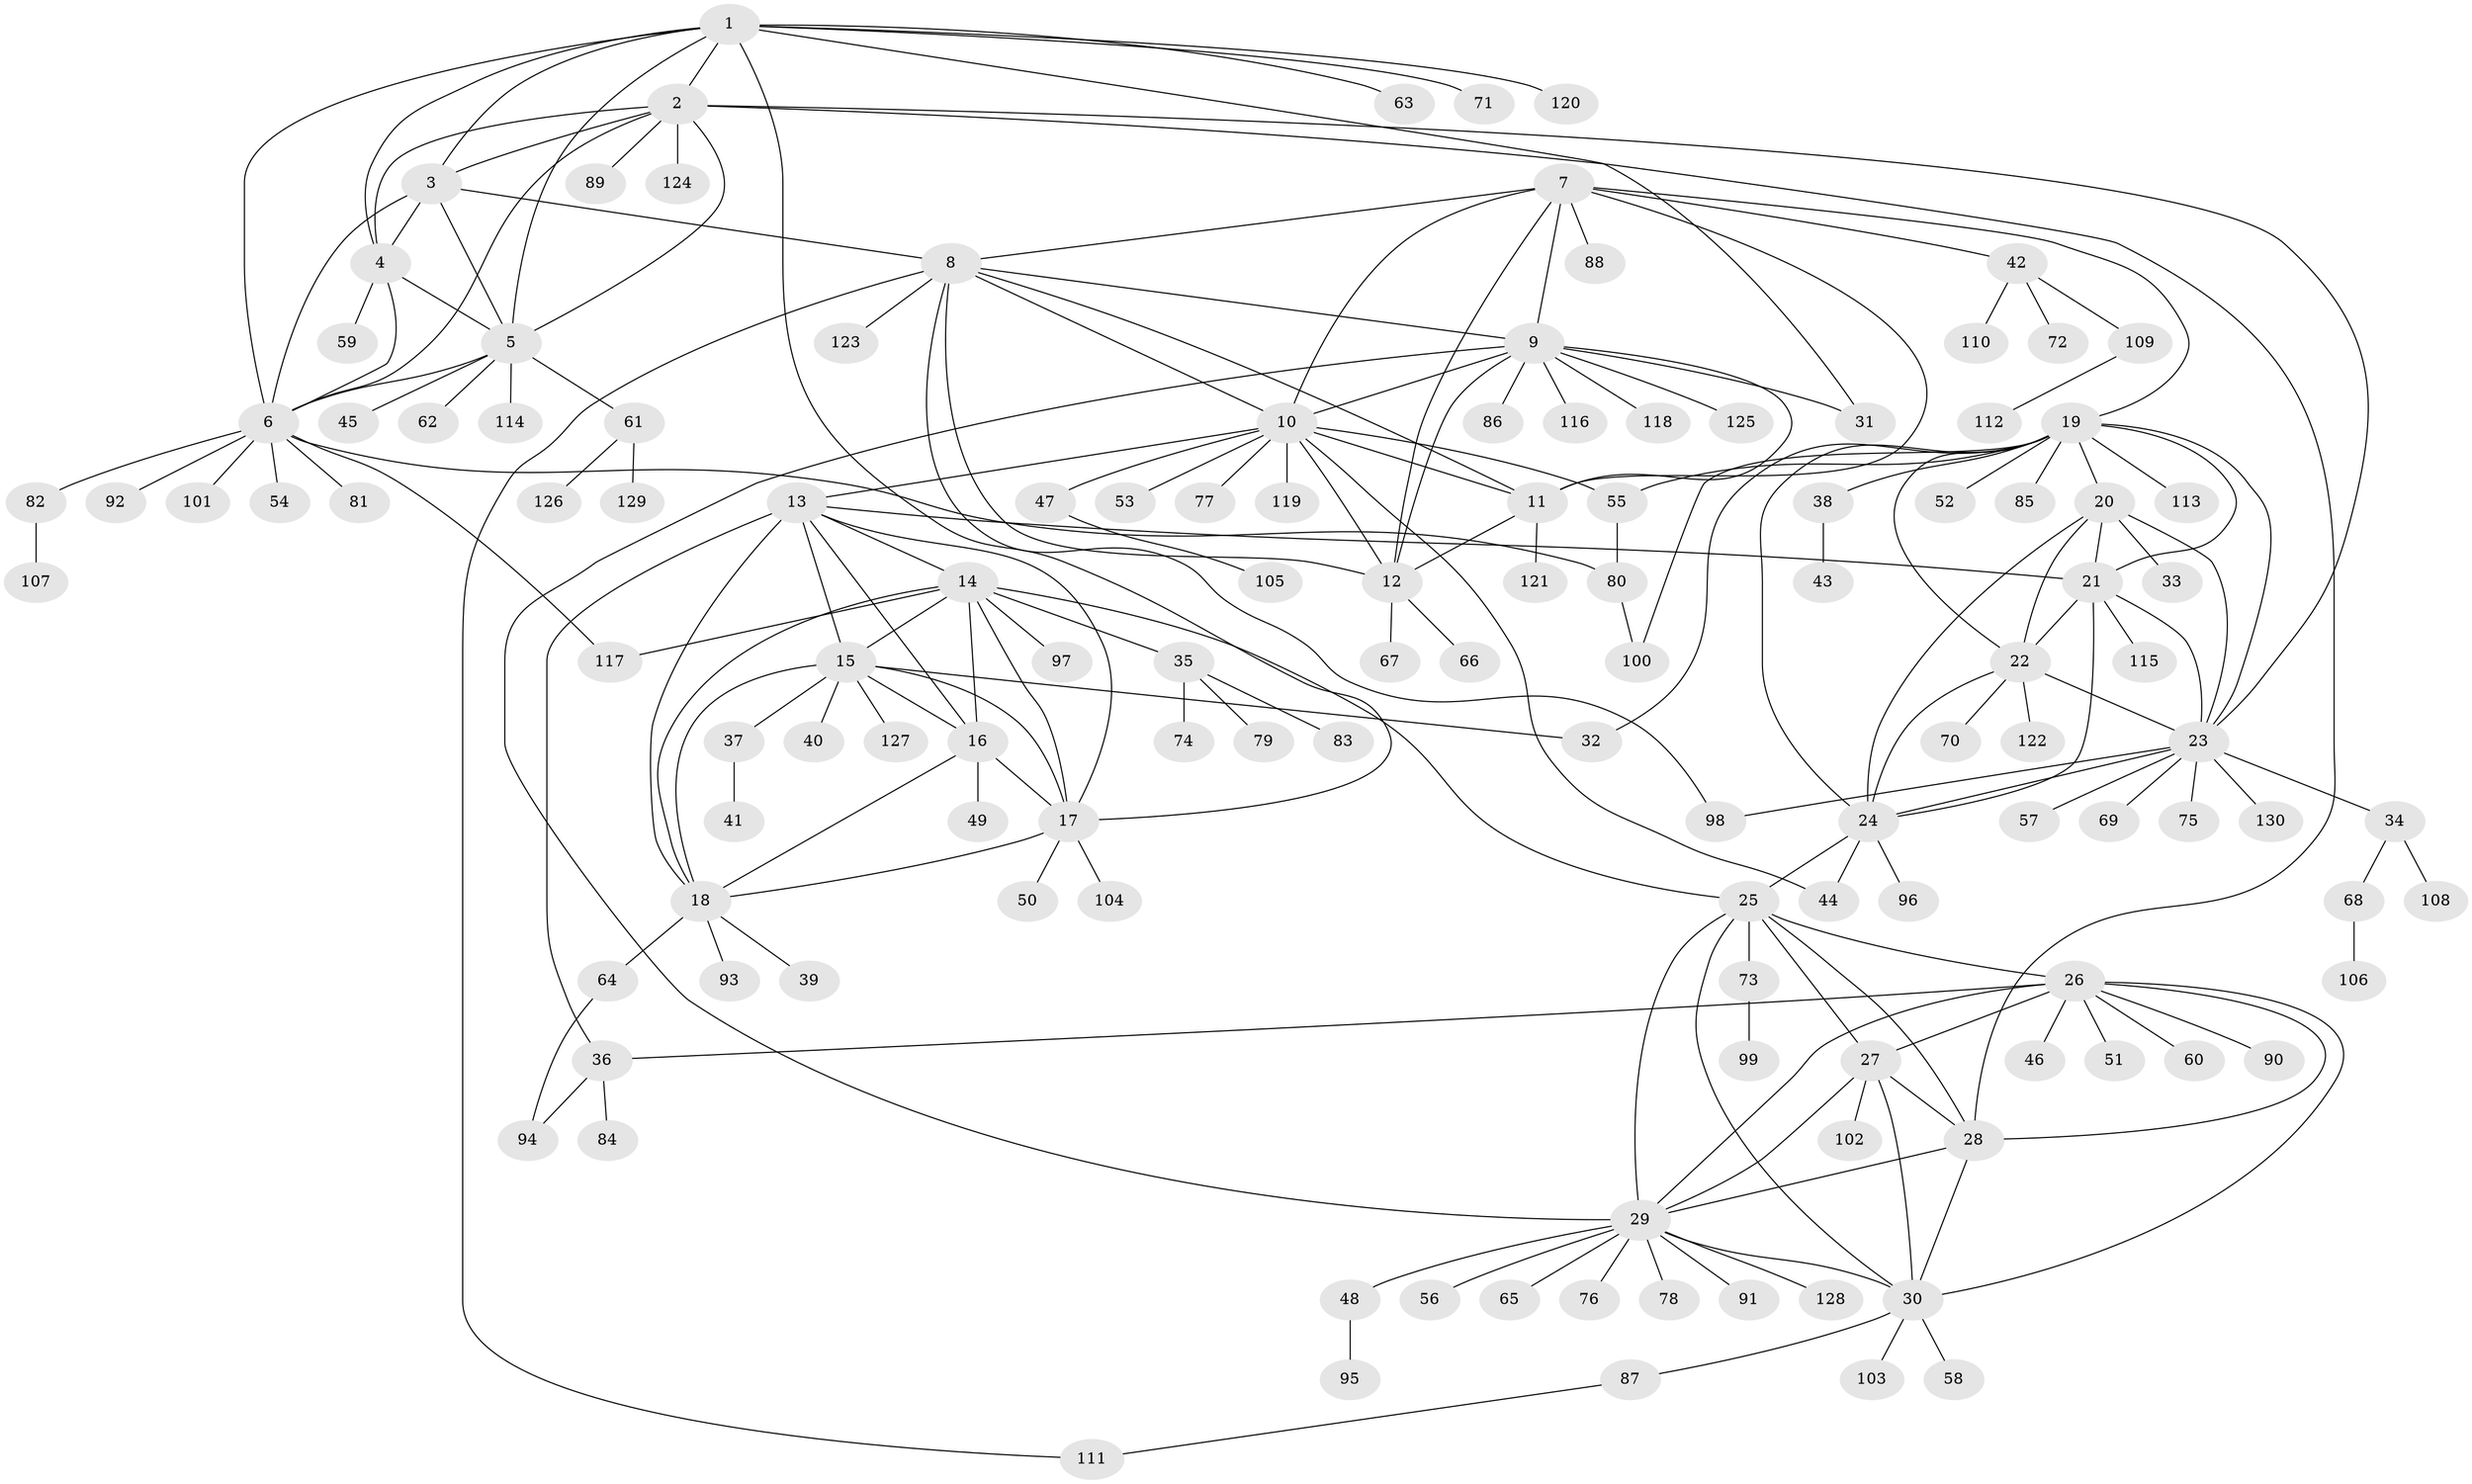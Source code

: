 // Generated by graph-tools (version 1.1) at 2025/16/03/09/25 04:16:07]
// undirected, 130 vertices, 196 edges
graph export_dot {
graph [start="1"]
  node [color=gray90,style=filled];
  1;
  2;
  3;
  4;
  5;
  6;
  7;
  8;
  9;
  10;
  11;
  12;
  13;
  14;
  15;
  16;
  17;
  18;
  19;
  20;
  21;
  22;
  23;
  24;
  25;
  26;
  27;
  28;
  29;
  30;
  31;
  32;
  33;
  34;
  35;
  36;
  37;
  38;
  39;
  40;
  41;
  42;
  43;
  44;
  45;
  46;
  47;
  48;
  49;
  50;
  51;
  52;
  53;
  54;
  55;
  56;
  57;
  58;
  59;
  60;
  61;
  62;
  63;
  64;
  65;
  66;
  67;
  68;
  69;
  70;
  71;
  72;
  73;
  74;
  75;
  76;
  77;
  78;
  79;
  80;
  81;
  82;
  83;
  84;
  85;
  86;
  87;
  88;
  89;
  90;
  91;
  92;
  93;
  94;
  95;
  96;
  97;
  98;
  99;
  100;
  101;
  102;
  103;
  104;
  105;
  106;
  107;
  108;
  109;
  110;
  111;
  112;
  113;
  114;
  115;
  116;
  117;
  118;
  119;
  120;
  121;
  122;
  123;
  124;
  125;
  126;
  127;
  128;
  129;
  130;
  1 -- 2;
  1 -- 3;
  1 -- 4;
  1 -- 5;
  1 -- 6;
  1 -- 17;
  1 -- 31;
  1 -- 63;
  1 -- 71;
  1 -- 120;
  2 -- 3;
  2 -- 4;
  2 -- 5;
  2 -- 6;
  2 -- 23;
  2 -- 28;
  2 -- 89;
  2 -- 124;
  3 -- 4;
  3 -- 5;
  3 -- 6;
  3 -- 8;
  4 -- 5;
  4 -- 6;
  4 -- 59;
  5 -- 6;
  5 -- 45;
  5 -- 61;
  5 -- 62;
  5 -- 114;
  6 -- 54;
  6 -- 80;
  6 -- 81;
  6 -- 82;
  6 -- 92;
  6 -- 101;
  6 -- 117;
  7 -- 8;
  7 -- 9;
  7 -- 10;
  7 -- 11;
  7 -- 12;
  7 -- 19;
  7 -- 42;
  7 -- 88;
  8 -- 9;
  8 -- 10;
  8 -- 11;
  8 -- 12;
  8 -- 98;
  8 -- 111;
  8 -- 123;
  9 -- 10;
  9 -- 11;
  9 -- 12;
  9 -- 29;
  9 -- 31;
  9 -- 86;
  9 -- 116;
  9 -- 118;
  9 -- 125;
  10 -- 11;
  10 -- 12;
  10 -- 13;
  10 -- 44;
  10 -- 47;
  10 -- 53;
  10 -- 55;
  10 -- 77;
  10 -- 119;
  11 -- 12;
  11 -- 121;
  12 -- 66;
  12 -- 67;
  13 -- 14;
  13 -- 15;
  13 -- 16;
  13 -- 17;
  13 -- 18;
  13 -- 21;
  13 -- 36;
  14 -- 15;
  14 -- 16;
  14 -- 17;
  14 -- 18;
  14 -- 25;
  14 -- 35;
  14 -- 97;
  14 -- 117;
  15 -- 16;
  15 -- 17;
  15 -- 18;
  15 -- 32;
  15 -- 37;
  15 -- 40;
  15 -- 127;
  16 -- 17;
  16 -- 18;
  16 -- 49;
  17 -- 18;
  17 -- 50;
  17 -- 104;
  18 -- 39;
  18 -- 64;
  18 -- 93;
  19 -- 20;
  19 -- 21;
  19 -- 22;
  19 -- 23;
  19 -- 24;
  19 -- 32;
  19 -- 38;
  19 -- 52;
  19 -- 55;
  19 -- 85;
  19 -- 100;
  19 -- 113;
  20 -- 21;
  20 -- 22;
  20 -- 23;
  20 -- 24;
  20 -- 33;
  21 -- 22;
  21 -- 23;
  21 -- 24;
  21 -- 115;
  22 -- 23;
  22 -- 24;
  22 -- 70;
  22 -- 122;
  23 -- 24;
  23 -- 34;
  23 -- 57;
  23 -- 69;
  23 -- 75;
  23 -- 98;
  23 -- 130;
  24 -- 25;
  24 -- 44;
  24 -- 96;
  25 -- 26;
  25 -- 27;
  25 -- 28;
  25 -- 29;
  25 -- 30;
  25 -- 73;
  26 -- 27;
  26 -- 28;
  26 -- 29;
  26 -- 30;
  26 -- 36;
  26 -- 46;
  26 -- 51;
  26 -- 60;
  26 -- 90;
  27 -- 28;
  27 -- 29;
  27 -- 30;
  27 -- 102;
  28 -- 29;
  28 -- 30;
  29 -- 30;
  29 -- 48;
  29 -- 56;
  29 -- 65;
  29 -- 76;
  29 -- 78;
  29 -- 91;
  29 -- 128;
  30 -- 58;
  30 -- 87;
  30 -- 103;
  34 -- 68;
  34 -- 108;
  35 -- 74;
  35 -- 79;
  35 -- 83;
  36 -- 84;
  36 -- 94;
  37 -- 41;
  38 -- 43;
  42 -- 72;
  42 -- 109;
  42 -- 110;
  47 -- 105;
  48 -- 95;
  55 -- 80;
  61 -- 126;
  61 -- 129;
  64 -- 94;
  68 -- 106;
  73 -- 99;
  80 -- 100;
  82 -- 107;
  87 -- 111;
  109 -- 112;
}
